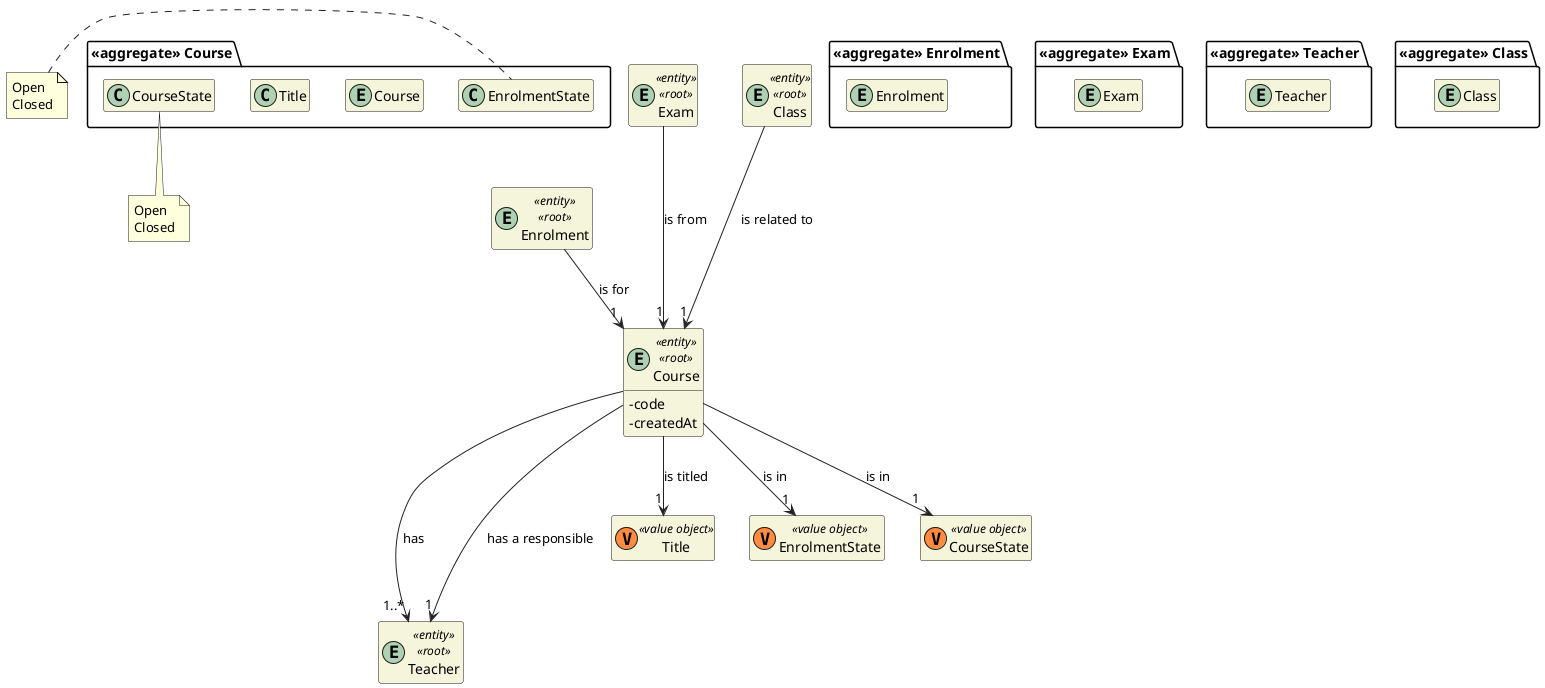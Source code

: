 @startuml DM-COURSE
'https://plantuml.com/class-diagram

skinparam classAttributeIconSize 0
hide empty attributes
hide empty methods
skinparam classBackgroundColor beige
skinparam ArrowColor #222222

package "<<aggregate>> Course" {
  entity Course

  class Title
  class EnrolmentState
  class CourseState
}

package "<<aggregate>> Enrolment" {
  entity Enrolment
}

entity Course <<entity>> <<root>> {
  - code
  - createdAt
}

entity Enrolment <<entity>> <<root>> {
}

package "<<aggregate>> Exam" {
  entity Exam
}

entity Exam <<entity>> <<root>> {
}

package "<<aggregate>> Teacher" {
  entity Teacher
}

entity Teacher <<entity>> <<root>> {
}

package "<<aggregate>> Class" {
  entity Class
}

entity Class <<entity>> <<root>> {
}

note left of EnrolmentState : Open\nClosed
note bottom of CourseState : Open\nClosed

class Title <<(V,#FF8B40) value object>> {}
class EnrolmentState <<(V,#FF8B40) value object>> {}
class CourseState <<(V,#FF8B40) value object>> {}

Course --> "1" Title : is titled
Course --> "1" EnrolmentState : is in
Course ---> "1..*" Teacher : has
Course --> "1" Teacher : has a responsible
Course --> "1" CourseState : is in

Enrolment --> "1" Course : is for

Exam ---> "1" Course : is from

Class ---> "1" Course : is related to

@enduml
